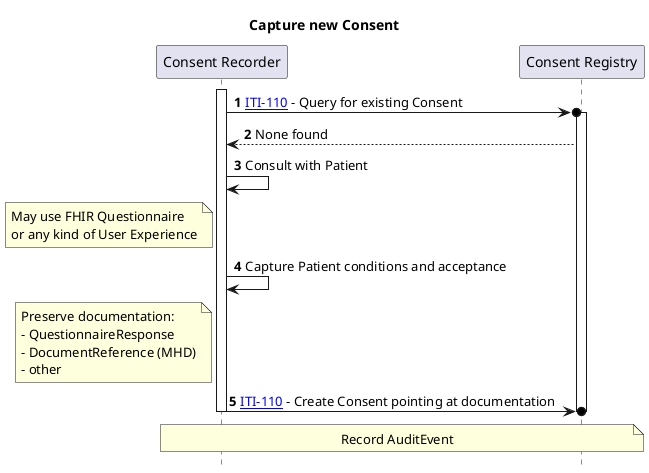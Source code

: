 @startuml
skinparam svgDimensionStyle false
hide footbox
autonumber
title "Capture new Consent"
participant "Consent Recorder" as capture
participant "Consent Registry" as registry
activate capture
capture ->o registry : [[ITI-110.html ITI-110]] - Query for existing Consent
activate registry
registry --> capture : None found
capture -> capture : Consult with Patient
note left of capture: May use FHIR Questionnaire\nor any kind of User Experience
capture -> capture : Capture Patient conditions and acceptance
note left of capture: Preserve documentation:\n- QuestionnaireResponse\n- DocumentReference (MHD)\n- other
capture ->o registry : [[ITI-110.html ITI-110]] - Create Consent pointing at documentation
note over capture, registry : Record AuditEvent
deactivate registry
deactivate capture 
@enduml
